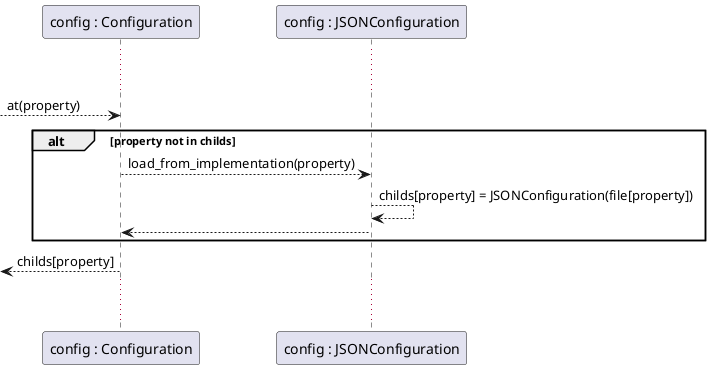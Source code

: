 @startuml

participant "config : Configuration"
participant "config : JSONConfiguration"

... ...

--> "config : Configuration" : at(property)

alt property not in childs

    "config : Configuration" --> "config : JSONConfiguration" : load_from_implementation(property)
    "config : JSONConfiguration" --> "config : JSONConfiguration" : childs[property] = JSONConfiguration(file[property])
     "config : Configuration" <-- "config : JSONConfiguration"

end

<-- "config : Configuration" : childs[property]

... ...

@enduml